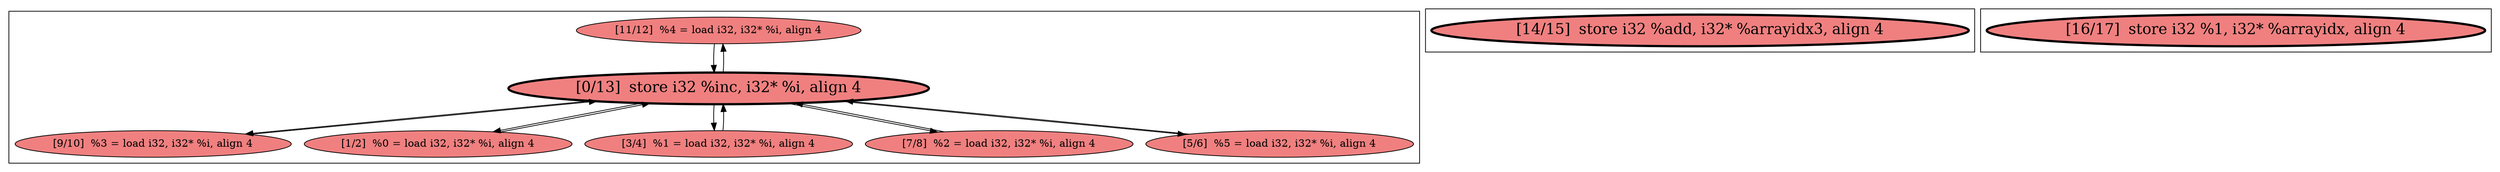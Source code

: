 
digraph G {



node78->node79 [ ]
node79->node84 [ ]
node79->node80 [ ]
node79->node81 [ ]
node83->node79 [ ]
node82->node79 [ ]
node79->node78 [ ]
node81->node79 [ ]
node79->node82 [ ]
node84->node79 [ ]
node79->node83 [ ]
node80->node79 [ ]


subgraph cluster2 {


node86 [penwidth=3.0,fontsize=20,fillcolor=lightcoral,label="[14/15]  store i32 %add, i32* %arrayidx3, align 4",shape=ellipse,style=filled ]



}

subgraph cluster0 {


node84 [fillcolor=lightcoral,label="[9/10]  %3 = load i32, i32* %i, align 4",shape=ellipse,style=filled ]
node79 [penwidth=3.0,fontsize=20,fillcolor=lightcoral,label="[0/13]  store i32 %inc, i32* %i, align 4",shape=ellipse,style=filled ]
node80 [fillcolor=lightcoral,label="[1/2]  %0 = load i32, i32* %i, align 4",shape=ellipse,style=filled ]
node82 [fillcolor=lightcoral,label="[5/6]  %5 = load i32, i32* %i, align 4",shape=ellipse,style=filled ]
node81 [fillcolor=lightcoral,label="[3/4]  %1 = load i32, i32* %i, align 4",shape=ellipse,style=filled ]
node78 [fillcolor=lightcoral,label="[11/12]  %4 = load i32, i32* %i, align 4",shape=ellipse,style=filled ]
node83 [fillcolor=lightcoral,label="[7/8]  %2 = load i32, i32* %i, align 4",shape=ellipse,style=filled ]



}

subgraph cluster1 {


node85 [penwidth=3.0,fontsize=20,fillcolor=lightcoral,label="[16/17]  store i32 %1, i32* %arrayidx, align 4",shape=ellipse,style=filled ]



}

}
